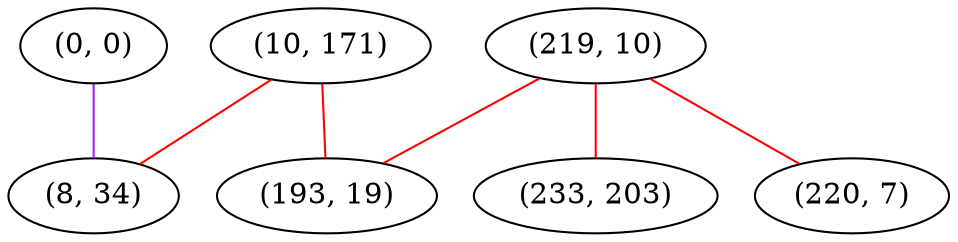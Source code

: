 graph "" {
"(0, 0)";
"(10, 171)";
"(8, 34)";
"(219, 10)";
"(233, 203)";
"(193, 19)";
"(220, 7)";
"(0, 0)" -- "(8, 34)"  [color=purple, key=0, weight=4];
"(10, 171)" -- "(193, 19)"  [color=red, key=0, weight=1];
"(10, 171)" -- "(8, 34)"  [color=red, key=0, weight=1];
"(219, 10)" -- "(233, 203)"  [color=red, key=0, weight=1];
"(219, 10)" -- "(193, 19)"  [color=red, key=0, weight=1];
"(219, 10)" -- "(220, 7)"  [color=red, key=0, weight=1];
}

